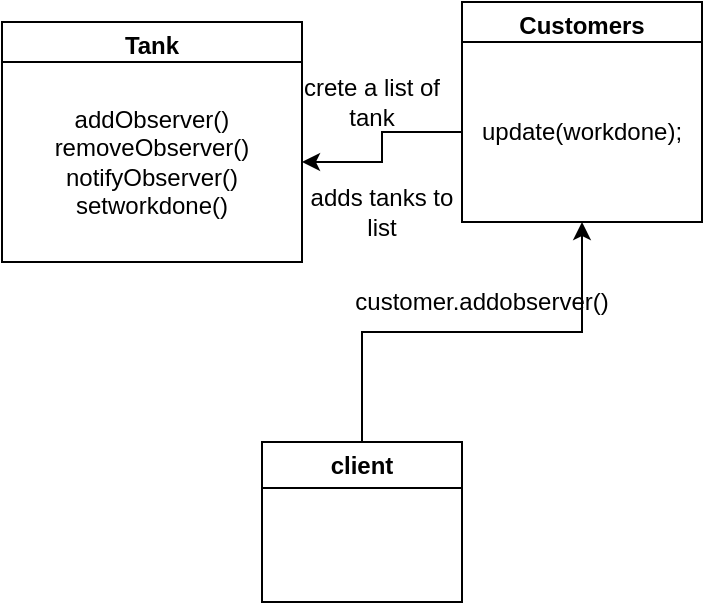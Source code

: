 <mxfile version="20.8.16" type="device"><diagram name="Page-1" id="Xqp9vZhGj1tobRO6ChN5"><mxGraphModel dx="1290" dy="621" grid="1" gridSize="10" guides="1" tooltips="1" connect="1" arrows="1" fold="1" page="1" pageScale="1" pageWidth="850" pageHeight="1100" math="0" shadow="0"><root><mxCell id="0"/><mxCell id="1" parent="0"/><mxCell id="tiXkbP2vah2hv93lNI5W-1" value="Tank" style="swimlane;whiteSpace=wrap;html=1;" parent="1" vertex="1"><mxGeometry x="10" y="50" width="150" height="120" as="geometry"/></mxCell><mxCell id="tiXkbP2vah2hv93lNI5W-4" value="addObserver()&lt;br&gt;removeObserver()&lt;br&gt;notifyObserver()&lt;br&gt;setworkdone()" style="rounded=0;whiteSpace=wrap;html=1;" parent="tiXkbP2vah2hv93lNI5W-1" vertex="1"><mxGeometry y="20" width="150" height="100" as="geometry"/></mxCell><mxCell id="tiXkbP2vah2hv93lNI5W-10" style="edgeStyle=orthogonalEdgeStyle;rounded=0;orthogonalLoop=1;jettySize=auto;html=1;entryX=0.5;entryY=1;entryDx=0;entryDy=0;" parent="1" source="tiXkbP2vah2hv93lNI5W-3" target="tiXkbP2vah2hv93lNI5W-7" edge="1"><mxGeometry relative="1" as="geometry"/></mxCell><mxCell id="tiXkbP2vah2hv93lNI5W-3" value="client" style="swimlane;whiteSpace=wrap;html=1;startSize=23;" parent="1" vertex="1"><mxGeometry x="140" y="260" width="100" height="80" as="geometry"/></mxCell><mxCell id="tiXkbP2vah2hv93lNI5W-2" value="Customers" style="swimlane;whiteSpace=wrap;html=1;" parent="1" vertex="1"><mxGeometry x="240" y="40" width="120" height="110" as="geometry"/></mxCell><mxCell id="tiXkbP2vah2hv93lNI5W-7" value="update(workdone);" style="rounded=0;whiteSpace=wrap;html=1;" parent="tiXkbP2vah2hv93lNI5W-2" vertex="1"><mxGeometry y="20" width="120" height="90" as="geometry"/></mxCell><mxCell id="tiXkbP2vah2hv93lNI5W-11" value="customer.addobserver()" style="text;html=1;strokeColor=none;fillColor=none;align=center;verticalAlign=middle;whiteSpace=wrap;rounded=0;" parent="1" vertex="1"><mxGeometry x="190" y="170" width="120" height="40" as="geometry"/></mxCell><mxCell id="tiXkbP2vah2hv93lNI5W-13" value="crete a list of tank" style="text;html=1;strokeColor=none;fillColor=none;align=center;verticalAlign=middle;whiteSpace=wrap;rounded=0;" parent="1" vertex="1"><mxGeometry x="150" y="70" width="90" height="40" as="geometry"/></mxCell><mxCell id="tiXkbP2vah2hv93lNI5W-14" value="adds tanks to list" style="text;html=1;strokeColor=none;fillColor=none;align=center;verticalAlign=middle;whiteSpace=wrap;rounded=0;" parent="1" vertex="1"><mxGeometry x="160" y="130" width="80" height="30" as="geometry"/></mxCell><mxCell id="bIVrVx8yQNCfHKpxNI6Y-1" style="edgeStyle=orthogonalEdgeStyle;rounded=0;orthogonalLoop=1;jettySize=auto;html=1;exitX=0;exitY=0.5;exitDx=0;exitDy=0;entryX=1;entryY=0.5;entryDx=0;entryDy=0;" edge="1" parent="1" source="tiXkbP2vah2hv93lNI5W-7" target="tiXkbP2vah2hv93lNI5W-4"><mxGeometry relative="1" as="geometry"/></mxCell></root></mxGraphModel></diagram></mxfile>